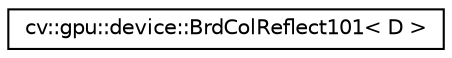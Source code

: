 digraph "Graphical Class Hierarchy"
{
 // LATEX_PDF_SIZE
  edge [fontname="Helvetica",fontsize="10",labelfontname="Helvetica",labelfontsize="10"];
  node [fontname="Helvetica",fontsize="10",shape=record];
  rankdir="LR";
  Node0 [label="cv::gpu::device::BrdColReflect101\< D \>",height=0.2,width=0.4,color="black", fillcolor="white", style="filled",URL="$structcv_1_1gpu_1_1device_1_1_brd_col_reflect101.html",tooltip=" "];
}
